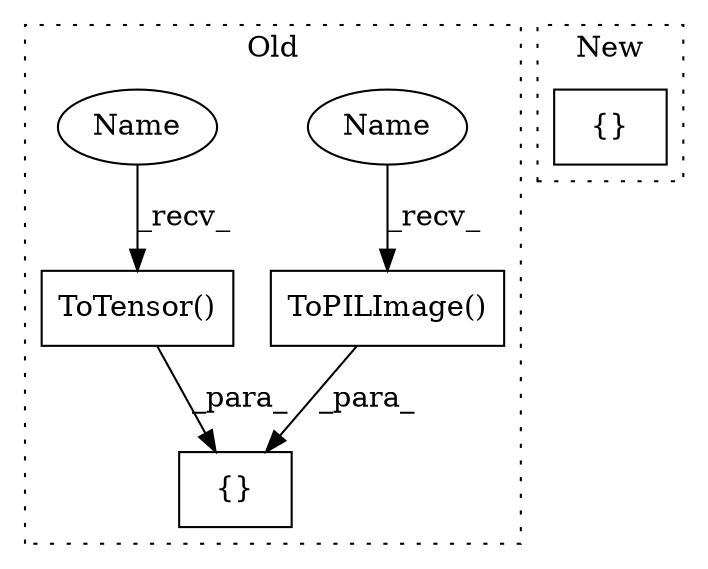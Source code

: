 digraph G {
subgraph cluster0 {
1 [label="ToPILImage()" a="75" s="483" l="23" shape="box"];
3 [label="{}" a="59" s="465,701" l="18,0" shape="box"];
4 [label="ToTensor()" a="75" s="631" l="21" shape="box"];
5 [label="Name" a="87" s="483" l="10" shape="ellipse"];
6 [label="Name" a="87" s="631" l="10" shape="ellipse"];
label = "Old";
style="dotted";
}
subgraph cluster1 {
2 [label="{}" a="59" s="484,633" l="18,0" shape="box"];
label = "New";
style="dotted";
}
1 -> 3 [label="_para_"];
4 -> 3 [label="_para_"];
5 -> 1 [label="_recv_"];
6 -> 4 [label="_recv_"];
}